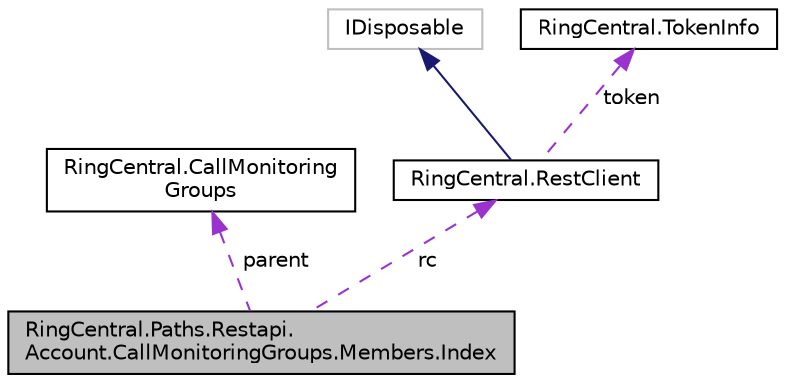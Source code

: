 digraph "RingCentral.Paths.Restapi.Account.CallMonitoringGroups.Members.Index"
{
 // LATEX_PDF_SIZE
  edge [fontname="Helvetica",fontsize="10",labelfontname="Helvetica",labelfontsize="10"];
  node [fontname="Helvetica",fontsize="10",shape=record];
  Node1 [label="RingCentral.Paths.Restapi.\lAccount.CallMonitoringGroups.Members.Index",height=0.2,width=0.4,color="black", fillcolor="grey75", style="filled", fontcolor="black",tooltip=" "];
  Node2 -> Node1 [dir="back",color="darkorchid3",fontsize="10",style="dashed",label=" parent" ];
  Node2 [label="RingCentral.CallMonitoring\lGroups",height=0.2,width=0.4,color="black", fillcolor="white", style="filled",URL="$classRingCentral_1_1CallMonitoringGroups.html",tooltip=" "];
  Node3 -> Node1 [dir="back",color="darkorchid3",fontsize="10",style="dashed",label=" rc" ];
  Node3 [label="RingCentral.RestClient",height=0.2,width=0.4,color="black", fillcolor="white", style="filled",URL="$classRingCentral_1_1RestClient.html",tooltip=" "];
  Node4 -> Node3 [dir="back",color="midnightblue",fontsize="10",style="solid"];
  Node4 [label="IDisposable",height=0.2,width=0.4,color="grey75", fillcolor="white", style="filled",tooltip=" "];
  Node5 -> Node3 [dir="back",color="darkorchid3",fontsize="10",style="dashed",label=" token" ];
  Node5 [label="RingCentral.TokenInfo",height=0.2,width=0.4,color="black", fillcolor="white", style="filled",URL="$classRingCentral_1_1TokenInfo.html",tooltip=" "];
}
